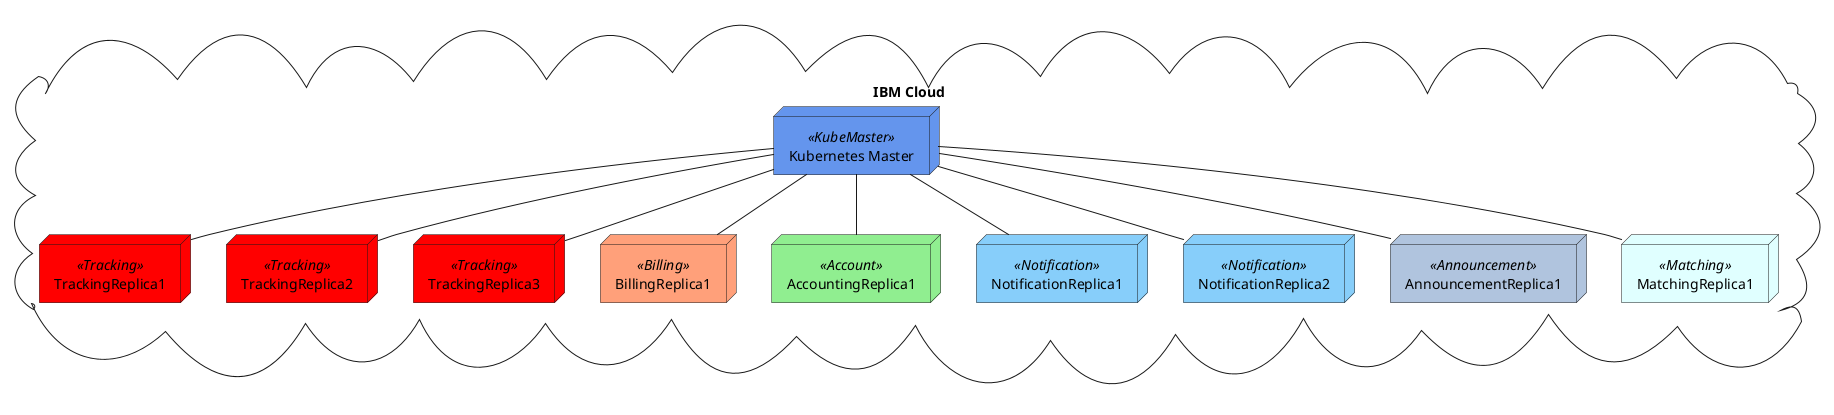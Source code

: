 !include <font-awesome/common>

@startuml Deployment

skinparam backgroundColor 224,224,224
skinparam node {
  StartColor MediumBlue
  EndColor Blue
  BackgroundColor 221,17,68
  BackgroundColor<<KubeMaster>> CornflowerBlue
  BackgroundColor<<Tracking>> Red
  BackgroundColor<<Account>> LightGreen
  BackgroundColor<<Announcement>> LightSteelBlue
  BackgroundColor<<Notification>> LightSkyBlue
  BackgroundColor<<Matching>> LightCyan
  BackgroundColor<<Billing>> LightSalmon
  
  FontName FiraCode
}

cloud "IBM Cloud" {

    node "Kubernetes Master" as KubeMaster <<KubeMaster>>
    
    node TrackingReplica1 <<Tracking>>
    node TrackingReplica2 <<Tracking>>
    node TrackingReplica3 <<Tracking>> 
    
    node BillingReplica1 <<Billing>>

    node AccountingReplica1 <<Account>>

    node NotificationReplica1 <<Notification>>
    node NotificationReplica2 <<Notification>>

    node AnnouncementReplica1 <<Announcement>>

    node MatchingReplica1 <<Matching>>

    
    KubeMaster -- TrackingReplica1
    KubeMaster -- TrackingReplica2
    KubeMaster -- TrackingReplica3
    KubeMaster -- AccountingReplica1
    KubeMaster -- AnnouncementReplica1
    KubeMaster -- NotificationReplica1
    KubeMaster -- NotificationReplica2
    KubeMaster -- MatchingReplica1
    KubeMaster -- BillingReplica1
}

@enduml

